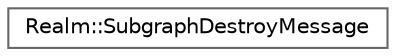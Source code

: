 digraph "Graphical Class Hierarchy"
{
 // LATEX_PDF_SIZE
  bgcolor="transparent";
  edge [fontname=Helvetica,fontsize=10,labelfontname=Helvetica,labelfontsize=10];
  node [fontname=Helvetica,fontsize=10,shape=box,height=0.2,width=0.4];
  rankdir="LR";
  Node0 [id="Node000000",label="Realm::SubgraphDestroyMessage",height=0.2,width=0.4,color="grey40", fillcolor="white", style="filled",URL="$structRealm_1_1SubgraphDestroyMessage.html",tooltip=" "];
}
